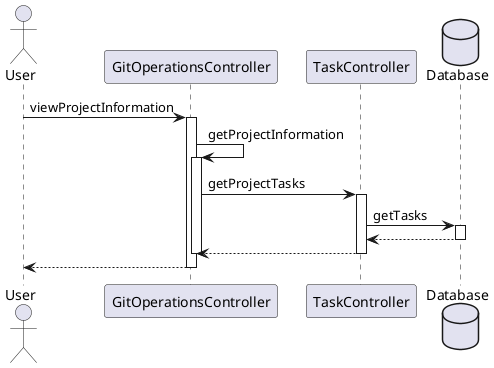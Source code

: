 @startuml sequence_diagram5
actor User as user
participant "GitOperationsController" as a1
participant "TaskController" as a2
database "Database" as db

user -> a1: viewProjectInformation
activate a1

a1 -> a1: getProjectInformation
activate a1

a1 -> a2: getProjectTasks
activate a2

a2 -> db: getTasks
activate db

db --> a2
deactivate db
a2 --> a1
deactivate a2
deactivate a1

a1 --> user
deactivate a1

@enduml